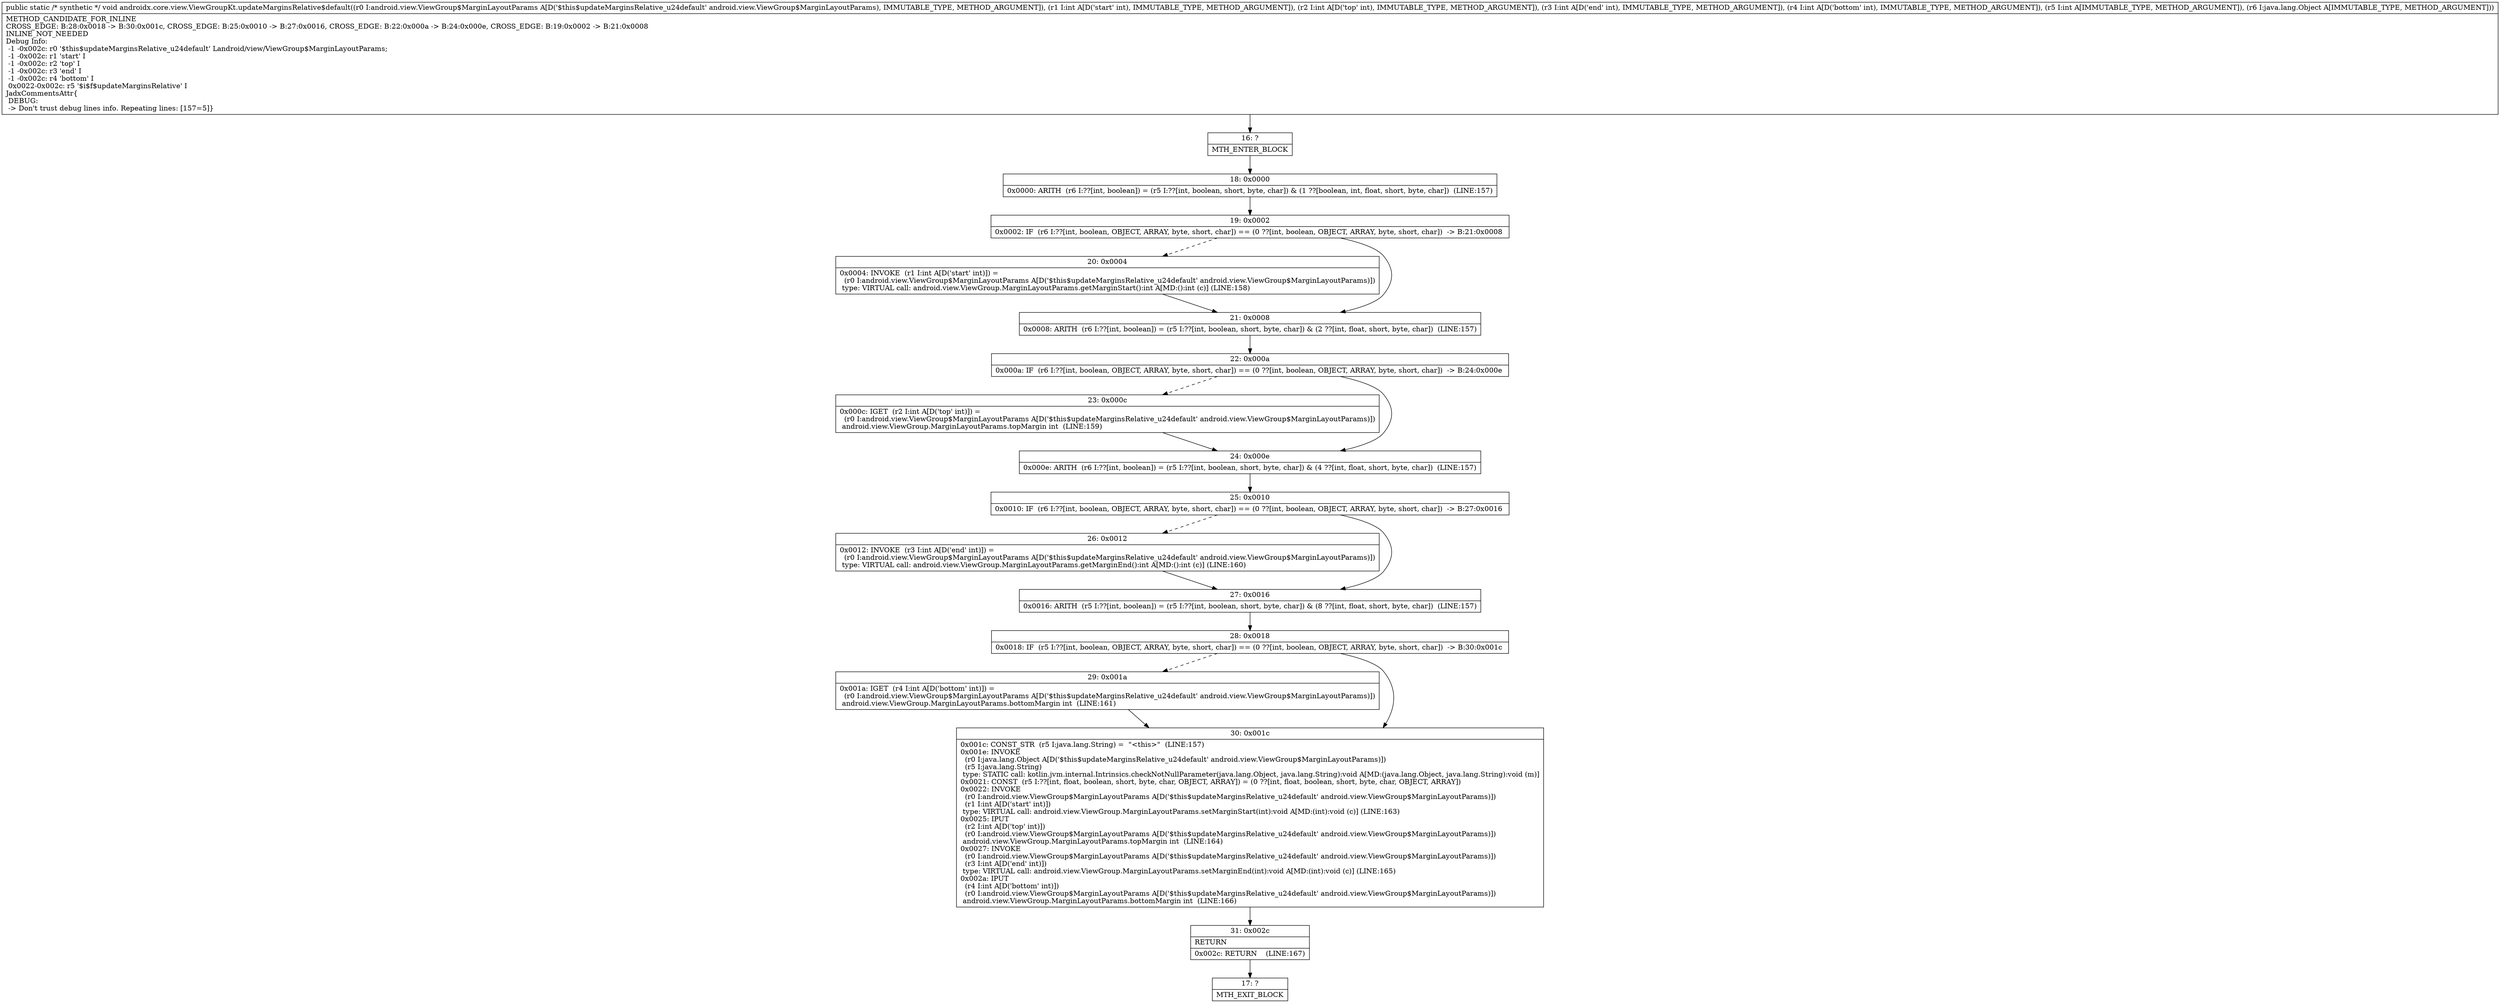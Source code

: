 digraph "CFG forandroidx.core.view.ViewGroupKt.updateMarginsRelative$default(Landroid\/view\/ViewGroup$MarginLayoutParams;IIIIILjava\/lang\/Object;)V" {
Node_16 [shape=record,label="{16\:\ ?|MTH_ENTER_BLOCK\l}"];
Node_18 [shape=record,label="{18\:\ 0x0000|0x0000: ARITH  (r6 I:??[int, boolean]) = (r5 I:??[int, boolean, short, byte, char]) & (1 ??[boolean, int, float, short, byte, char])  (LINE:157)\l}"];
Node_19 [shape=record,label="{19\:\ 0x0002|0x0002: IF  (r6 I:??[int, boolean, OBJECT, ARRAY, byte, short, char]) == (0 ??[int, boolean, OBJECT, ARRAY, byte, short, char])  \-\> B:21:0x0008 \l}"];
Node_20 [shape=record,label="{20\:\ 0x0004|0x0004: INVOKE  (r1 I:int A[D('start' int)]) = \l  (r0 I:android.view.ViewGroup$MarginLayoutParams A[D('$this$updateMarginsRelative_u24default' android.view.ViewGroup$MarginLayoutParams)])\l type: VIRTUAL call: android.view.ViewGroup.MarginLayoutParams.getMarginStart():int A[MD:():int (c)] (LINE:158)\l}"];
Node_21 [shape=record,label="{21\:\ 0x0008|0x0008: ARITH  (r6 I:??[int, boolean]) = (r5 I:??[int, boolean, short, byte, char]) & (2 ??[int, float, short, byte, char])  (LINE:157)\l}"];
Node_22 [shape=record,label="{22\:\ 0x000a|0x000a: IF  (r6 I:??[int, boolean, OBJECT, ARRAY, byte, short, char]) == (0 ??[int, boolean, OBJECT, ARRAY, byte, short, char])  \-\> B:24:0x000e \l}"];
Node_23 [shape=record,label="{23\:\ 0x000c|0x000c: IGET  (r2 I:int A[D('top' int)]) = \l  (r0 I:android.view.ViewGroup$MarginLayoutParams A[D('$this$updateMarginsRelative_u24default' android.view.ViewGroup$MarginLayoutParams)])\l android.view.ViewGroup.MarginLayoutParams.topMargin int  (LINE:159)\l}"];
Node_24 [shape=record,label="{24\:\ 0x000e|0x000e: ARITH  (r6 I:??[int, boolean]) = (r5 I:??[int, boolean, short, byte, char]) & (4 ??[int, float, short, byte, char])  (LINE:157)\l}"];
Node_25 [shape=record,label="{25\:\ 0x0010|0x0010: IF  (r6 I:??[int, boolean, OBJECT, ARRAY, byte, short, char]) == (0 ??[int, boolean, OBJECT, ARRAY, byte, short, char])  \-\> B:27:0x0016 \l}"];
Node_26 [shape=record,label="{26\:\ 0x0012|0x0012: INVOKE  (r3 I:int A[D('end' int)]) = \l  (r0 I:android.view.ViewGroup$MarginLayoutParams A[D('$this$updateMarginsRelative_u24default' android.view.ViewGroup$MarginLayoutParams)])\l type: VIRTUAL call: android.view.ViewGroup.MarginLayoutParams.getMarginEnd():int A[MD:():int (c)] (LINE:160)\l}"];
Node_27 [shape=record,label="{27\:\ 0x0016|0x0016: ARITH  (r5 I:??[int, boolean]) = (r5 I:??[int, boolean, short, byte, char]) & (8 ??[int, float, short, byte, char])  (LINE:157)\l}"];
Node_28 [shape=record,label="{28\:\ 0x0018|0x0018: IF  (r5 I:??[int, boolean, OBJECT, ARRAY, byte, short, char]) == (0 ??[int, boolean, OBJECT, ARRAY, byte, short, char])  \-\> B:30:0x001c \l}"];
Node_29 [shape=record,label="{29\:\ 0x001a|0x001a: IGET  (r4 I:int A[D('bottom' int)]) = \l  (r0 I:android.view.ViewGroup$MarginLayoutParams A[D('$this$updateMarginsRelative_u24default' android.view.ViewGroup$MarginLayoutParams)])\l android.view.ViewGroup.MarginLayoutParams.bottomMargin int  (LINE:161)\l}"];
Node_30 [shape=record,label="{30\:\ 0x001c|0x001c: CONST_STR  (r5 I:java.lang.String) =  \"\<this\>\"  (LINE:157)\l0x001e: INVOKE  \l  (r0 I:java.lang.Object A[D('$this$updateMarginsRelative_u24default' android.view.ViewGroup$MarginLayoutParams)])\l  (r5 I:java.lang.String)\l type: STATIC call: kotlin.jvm.internal.Intrinsics.checkNotNullParameter(java.lang.Object, java.lang.String):void A[MD:(java.lang.Object, java.lang.String):void (m)]\l0x0021: CONST  (r5 I:??[int, float, boolean, short, byte, char, OBJECT, ARRAY]) = (0 ??[int, float, boolean, short, byte, char, OBJECT, ARRAY]) \l0x0022: INVOKE  \l  (r0 I:android.view.ViewGroup$MarginLayoutParams A[D('$this$updateMarginsRelative_u24default' android.view.ViewGroup$MarginLayoutParams)])\l  (r1 I:int A[D('start' int)])\l type: VIRTUAL call: android.view.ViewGroup.MarginLayoutParams.setMarginStart(int):void A[MD:(int):void (c)] (LINE:163)\l0x0025: IPUT  \l  (r2 I:int A[D('top' int)])\l  (r0 I:android.view.ViewGroup$MarginLayoutParams A[D('$this$updateMarginsRelative_u24default' android.view.ViewGroup$MarginLayoutParams)])\l android.view.ViewGroup.MarginLayoutParams.topMargin int  (LINE:164)\l0x0027: INVOKE  \l  (r0 I:android.view.ViewGroup$MarginLayoutParams A[D('$this$updateMarginsRelative_u24default' android.view.ViewGroup$MarginLayoutParams)])\l  (r3 I:int A[D('end' int)])\l type: VIRTUAL call: android.view.ViewGroup.MarginLayoutParams.setMarginEnd(int):void A[MD:(int):void (c)] (LINE:165)\l0x002a: IPUT  \l  (r4 I:int A[D('bottom' int)])\l  (r0 I:android.view.ViewGroup$MarginLayoutParams A[D('$this$updateMarginsRelative_u24default' android.view.ViewGroup$MarginLayoutParams)])\l android.view.ViewGroup.MarginLayoutParams.bottomMargin int  (LINE:166)\l}"];
Node_31 [shape=record,label="{31\:\ 0x002c|RETURN\l|0x002c: RETURN    (LINE:167)\l}"];
Node_17 [shape=record,label="{17\:\ ?|MTH_EXIT_BLOCK\l}"];
MethodNode[shape=record,label="{public static \/* synthetic *\/ void androidx.core.view.ViewGroupKt.updateMarginsRelative$default((r0 I:android.view.ViewGroup$MarginLayoutParams A[D('$this$updateMarginsRelative_u24default' android.view.ViewGroup$MarginLayoutParams), IMMUTABLE_TYPE, METHOD_ARGUMENT]), (r1 I:int A[D('start' int), IMMUTABLE_TYPE, METHOD_ARGUMENT]), (r2 I:int A[D('top' int), IMMUTABLE_TYPE, METHOD_ARGUMENT]), (r3 I:int A[D('end' int), IMMUTABLE_TYPE, METHOD_ARGUMENT]), (r4 I:int A[D('bottom' int), IMMUTABLE_TYPE, METHOD_ARGUMENT]), (r5 I:int A[IMMUTABLE_TYPE, METHOD_ARGUMENT]), (r6 I:java.lang.Object A[IMMUTABLE_TYPE, METHOD_ARGUMENT]))  | METHOD_CANDIDATE_FOR_INLINE\lCROSS_EDGE: B:28:0x0018 \-\> B:30:0x001c, CROSS_EDGE: B:25:0x0010 \-\> B:27:0x0016, CROSS_EDGE: B:22:0x000a \-\> B:24:0x000e, CROSS_EDGE: B:19:0x0002 \-\> B:21:0x0008\lINLINE_NOT_NEEDED\lDebug Info:\l  \-1 \-0x002c: r0 '$this$updateMarginsRelative_u24default' Landroid\/view\/ViewGroup$MarginLayoutParams;\l  \-1 \-0x002c: r1 'start' I\l  \-1 \-0x002c: r2 'top' I\l  \-1 \-0x002c: r3 'end' I\l  \-1 \-0x002c: r4 'bottom' I\l  0x0022\-0x002c: r5 '$i$f$updateMarginsRelative' I\lJadxCommentsAttr\{\l DEBUG: \l \-\> Don't trust debug lines info. Repeating lines: [157=5]\}\l}"];
MethodNode -> Node_16;Node_16 -> Node_18;
Node_18 -> Node_19;
Node_19 -> Node_20[style=dashed];
Node_19 -> Node_21;
Node_20 -> Node_21;
Node_21 -> Node_22;
Node_22 -> Node_23[style=dashed];
Node_22 -> Node_24;
Node_23 -> Node_24;
Node_24 -> Node_25;
Node_25 -> Node_26[style=dashed];
Node_25 -> Node_27;
Node_26 -> Node_27;
Node_27 -> Node_28;
Node_28 -> Node_29[style=dashed];
Node_28 -> Node_30;
Node_29 -> Node_30;
Node_30 -> Node_31;
Node_31 -> Node_17;
}

